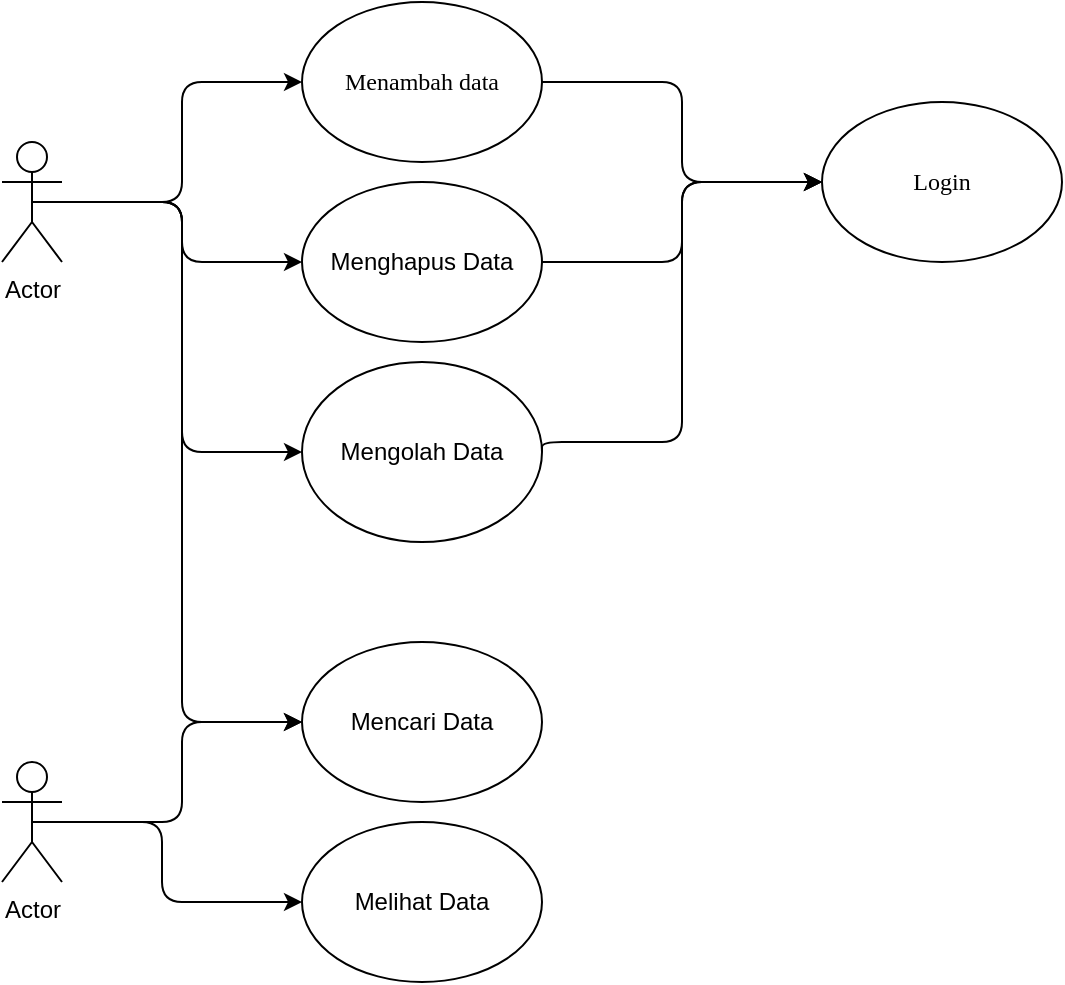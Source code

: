 <mxfile version="20.0.1" type="github">
  <diagram id="KQ6K73GmRw8U9SwZK3G0" name="Page-1">
    <mxGraphModel dx="1332" dy="803" grid="1" gridSize="10" guides="1" tooltips="1" connect="1" arrows="1" fold="1" page="1" pageScale="1" pageWidth="850" pageHeight="1100" math="0" shadow="0">
      <root>
        <mxCell id="0" />
        <mxCell id="1" parent="0" />
        <mxCell id="Z9WzVI2TEW7pSX-pPQj5-6" style="edgeStyle=orthogonalEdgeStyle;orthogonalLoop=1;jettySize=auto;html=1;exitX=0.5;exitY=0.5;exitDx=0;exitDy=0;exitPerimeter=0;entryX=0;entryY=0.5;entryDx=0;entryDy=0;rounded=1;" edge="1" parent="1" source="qEYa2mwu98RENtFaMFu6-1" target="Z9WzVI2TEW7pSX-pPQj5-1">
          <mxGeometry relative="1" as="geometry" />
        </mxCell>
        <mxCell id="Z9WzVI2TEW7pSX-pPQj5-7" style="edgeStyle=orthogonalEdgeStyle;rounded=1;orthogonalLoop=1;jettySize=auto;html=1;exitX=0.5;exitY=0.5;exitDx=0;exitDy=0;exitPerimeter=0;" edge="1" parent="1" source="qEYa2mwu98RENtFaMFu6-1" target="Z9WzVI2TEW7pSX-pPQj5-2">
          <mxGeometry relative="1" as="geometry" />
        </mxCell>
        <mxCell id="Z9WzVI2TEW7pSX-pPQj5-8" style="edgeStyle=orthogonalEdgeStyle;rounded=1;orthogonalLoop=1;jettySize=auto;html=1;exitX=0.5;exitY=0.5;exitDx=0;exitDy=0;exitPerimeter=0;entryX=0;entryY=0.5;entryDx=0;entryDy=0;" edge="1" parent="1" source="qEYa2mwu98RENtFaMFu6-1" target="Z9WzVI2TEW7pSX-pPQj5-3">
          <mxGeometry relative="1" as="geometry" />
        </mxCell>
        <mxCell id="Z9WzVI2TEW7pSX-pPQj5-15" style="edgeStyle=orthogonalEdgeStyle;rounded=1;orthogonalLoop=1;jettySize=auto;html=1;exitX=0.5;exitY=0.5;exitDx=0;exitDy=0;exitPerimeter=0;entryX=0;entryY=0.5;entryDx=0;entryDy=0;" edge="1" parent="1" source="qEYa2mwu98RENtFaMFu6-1" target="Z9WzVI2TEW7pSX-pPQj5-4">
          <mxGeometry relative="1" as="geometry" />
        </mxCell>
        <mxCell id="qEYa2mwu98RENtFaMFu6-1" value="Actor" style="shape=umlActor;verticalLabelPosition=bottom;verticalAlign=top;html=1;" parent="1" vertex="1">
          <mxGeometry x="140" y="190" width="30" height="60" as="geometry" />
        </mxCell>
        <mxCell id="Z9WzVI2TEW7pSX-pPQj5-22" style="edgeStyle=orthogonalEdgeStyle;rounded=1;orthogonalLoop=1;jettySize=auto;html=1;exitX=1;exitY=0.5;exitDx=0;exitDy=0;entryX=0;entryY=0.5;entryDx=0;entryDy=0;fontFamily=Times New Roman;" edge="1" parent="1" source="Z9WzVI2TEW7pSX-pPQj5-1" target="Z9WzVI2TEW7pSX-pPQj5-21">
          <mxGeometry relative="1" as="geometry" />
        </mxCell>
        <mxCell id="Z9WzVI2TEW7pSX-pPQj5-1" value="Menambah data" style="ellipse;whiteSpace=wrap;html=1;fontFamily=Times New Roman;" vertex="1" parent="1">
          <mxGeometry x="290" y="120" width="120" height="80" as="geometry" />
        </mxCell>
        <mxCell id="Z9WzVI2TEW7pSX-pPQj5-23" style="edgeStyle=orthogonalEdgeStyle;rounded=1;orthogonalLoop=1;jettySize=auto;html=1;exitX=1;exitY=0.5;exitDx=0;exitDy=0;fontFamily=Times New Roman;" edge="1" parent="1" source="Z9WzVI2TEW7pSX-pPQj5-2" target="Z9WzVI2TEW7pSX-pPQj5-21">
          <mxGeometry relative="1" as="geometry" />
        </mxCell>
        <mxCell id="Z9WzVI2TEW7pSX-pPQj5-2" value="Menghapus Data" style="ellipse;whiteSpace=wrap;html=1;" vertex="1" parent="1">
          <mxGeometry x="290" y="210" width="120" height="80" as="geometry" />
        </mxCell>
        <mxCell id="Z9WzVI2TEW7pSX-pPQj5-24" style="edgeStyle=orthogonalEdgeStyle;rounded=1;orthogonalLoop=1;jettySize=auto;html=1;exitX=1;exitY=0.5;exitDx=0;exitDy=0;fontFamily=Times New Roman;" edge="1" parent="1" source="Z9WzVI2TEW7pSX-pPQj5-3" target="Z9WzVI2TEW7pSX-pPQj5-21">
          <mxGeometry relative="1" as="geometry">
            <Array as="points">
              <mxPoint x="410" y="340" />
              <mxPoint x="480" y="340" />
              <mxPoint x="480" y="210" />
            </Array>
          </mxGeometry>
        </mxCell>
        <mxCell id="Z9WzVI2TEW7pSX-pPQj5-3" value="Mengolah Data" style="ellipse;whiteSpace=wrap;html=1;" vertex="1" parent="1">
          <mxGeometry x="290" y="300" width="120" height="90" as="geometry" />
        </mxCell>
        <mxCell id="Z9WzVI2TEW7pSX-pPQj5-4" value="Mencari Data" style="ellipse;whiteSpace=wrap;html=1;" vertex="1" parent="1">
          <mxGeometry x="290" y="440" width="120" height="80" as="geometry" />
        </mxCell>
        <mxCell id="Z9WzVI2TEW7pSX-pPQj5-5" value="Melihat Data" style="ellipse;whiteSpace=wrap;html=1;" vertex="1" parent="1">
          <mxGeometry x="290" y="530" width="120" height="80" as="geometry" />
        </mxCell>
        <mxCell id="Z9WzVI2TEW7pSX-pPQj5-11" style="edgeStyle=orthogonalEdgeStyle;orthogonalLoop=1;jettySize=auto;html=1;exitX=0.5;exitY=0.5;exitDx=0;exitDy=0;exitPerimeter=0;entryX=0;entryY=0.5;entryDx=0;entryDy=0;rounded=1;" edge="1" parent="1" source="Z9WzVI2TEW7pSX-pPQj5-9" target="Z9WzVI2TEW7pSX-pPQj5-5">
          <mxGeometry relative="1" as="geometry">
            <Array as="points">
              <mxPoint x="220" y="530" />
              <mxPoint x="220" y="570" />
            </Array>
          </mxGeometry>
        </mxCell>
        <mxCell id="Z9WzVI2TEW7pSX-pPQj5-16" style="edgeStyle=orthogonalEdgeStyle;rounded=1;orthogonalLoop=1;jettySize=auto;html=1;exitX=0.5;exitY=0.5;exitDx=0;exitDy=0;exitPerimeter=0;entryX=0;entryY=0.5;entryDx=0;entryDy=0;" edge="1" parent="1" source="Z9WzVI2TEW7pSX-pPQj5-9" target="Z9WzVI2TEW7pSX-pPQj5-4">
          <mxGeometry relative="1" as="geometry" />
        </mxCell>
        <mxCell id="Z9WzVI2TEW7pSX-pPQj5-9" value="Actor" style="shape=umlActor;verticalLabelPosition=bottom;verticalAlign=top;html=1;" vertex="1" parent="1">
          <mxGeometry x="140" y="500" width="30" height="60" as="geometry" />
        </mxCell>
        <mxCell id="Z9WzVI2TEW7pSX-pPQj5-21" value="Login" style="ellipse;whiteSpace=wrap;html=1;fontFamily=Times New Roman;" vertex="1" parent="1">
          <mxGeometry x="550" y="170" width="120" height="80" as="geometry" />
        </mxCell>
      </root>
    </mxGraphModel>
  </diagram>
</mxfile>
